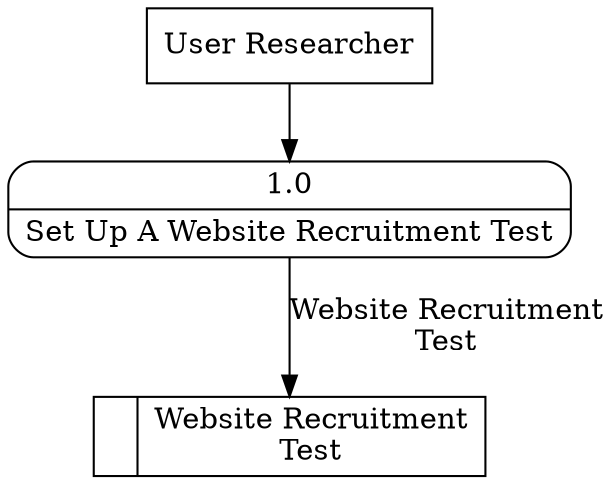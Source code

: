 digraph dfd2{ 
node[shape=record]
200 [label="<f0>  |<f1> Website Recruitment\nTest " ];
201 [label="User Researcher" shape=box];
202 [label="{<f0> 1.0|<f1> Set Up A Website Recruitment Test }" shape=Mrecord];
201 -> 202
202 -> 200 [label="Website Recruitment\nTest"]
}